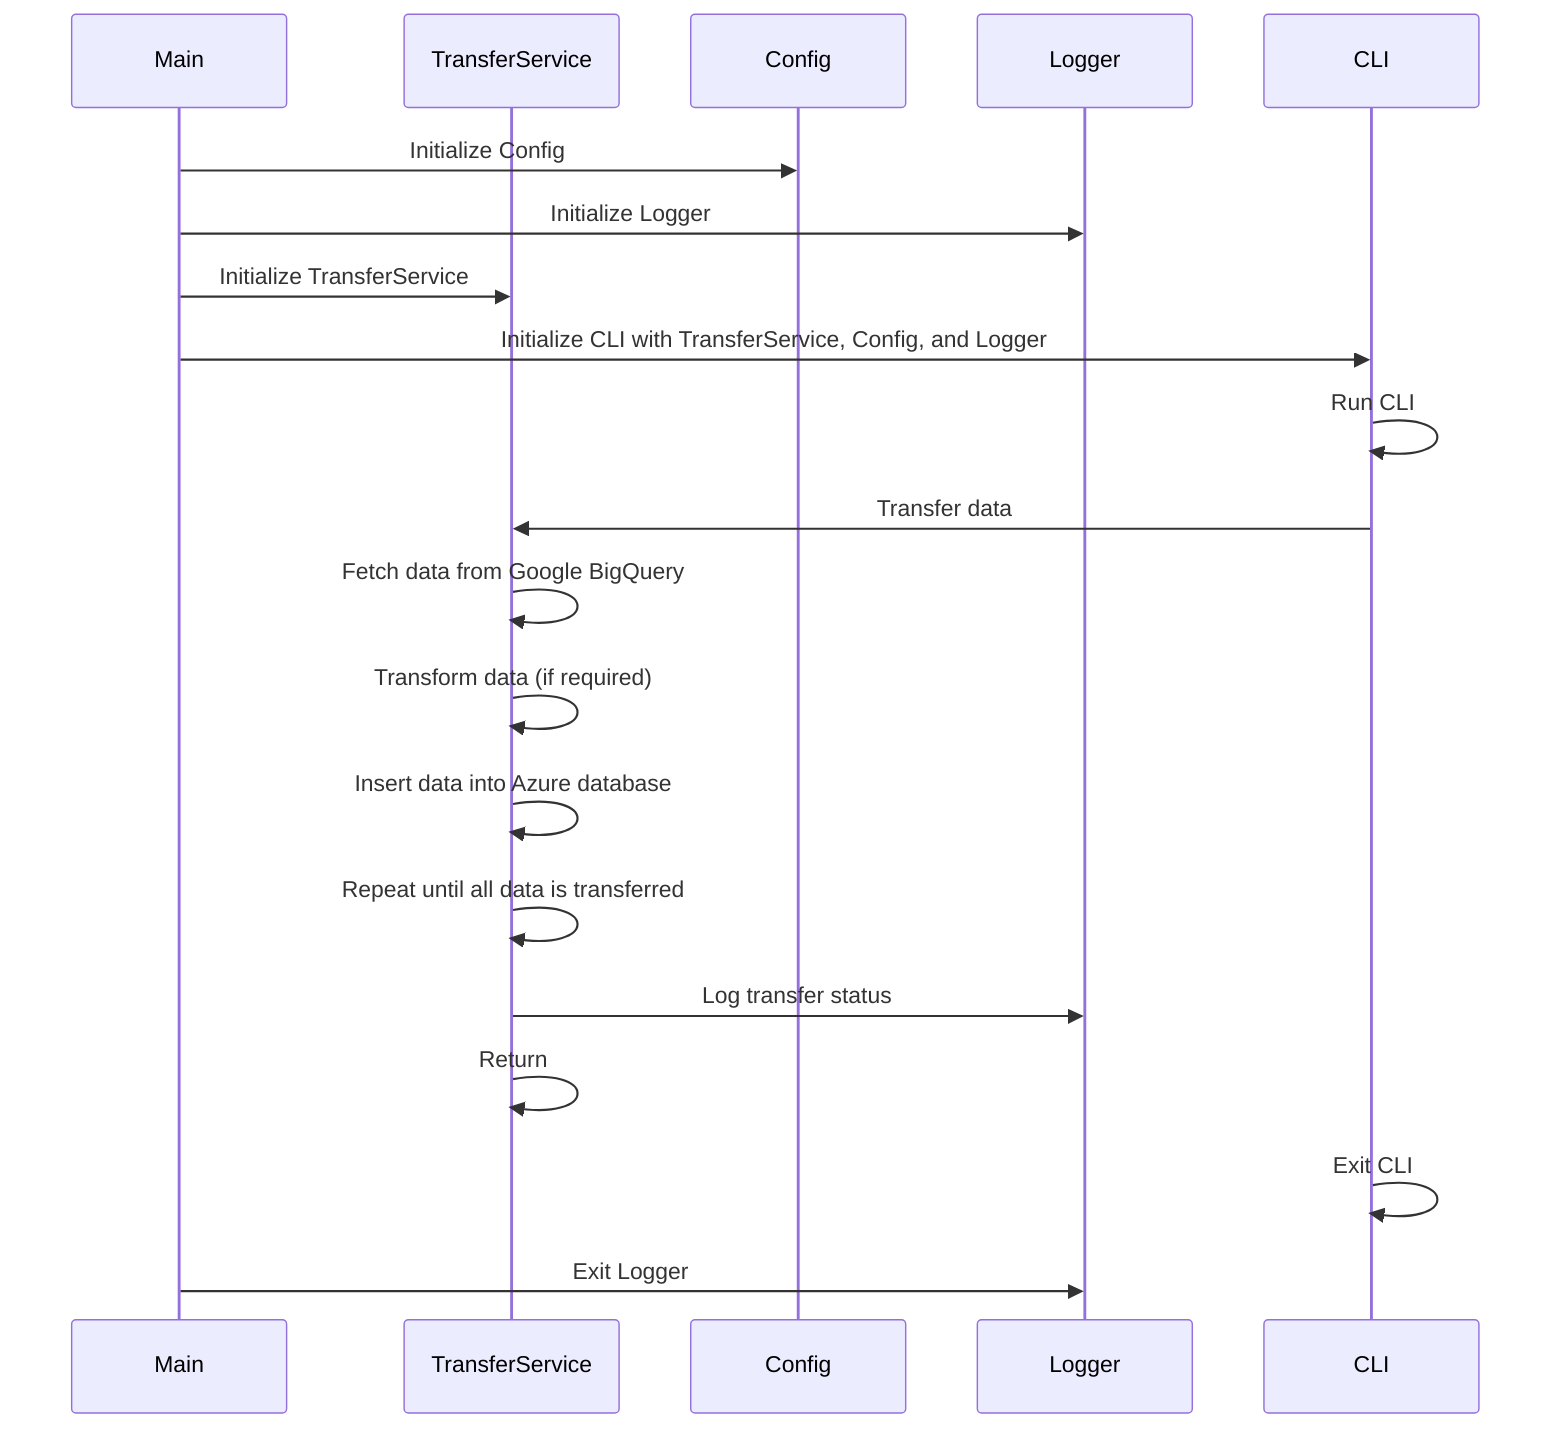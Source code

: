 sequenceDiagram
    participant M as Main
    participant TS as TransferService
    participant C as Config
    participant L as Logger
    participant CL as CLI

    M->>C: Initialize Config
    M->>L: Initialize Logger
    M->>TS: Initialize TransferService
    M->>CL: Initialize CLI with TransferService, Config, and Logger
    CL->>CL: Run CLI
    CL->>TS: Transfer data
    TS->>TS: Fetch data from Google BigQuery
    TS->>TS: Transform data (if required)
    TS->>TS: Insert data into Azure database
    TS->>TS: Repeat until all data is transferred
    TS->>L: Log transfer status
    TS->>TS: Return
    CL->>CL: Exit CLI
    M->>L: Exit Logger